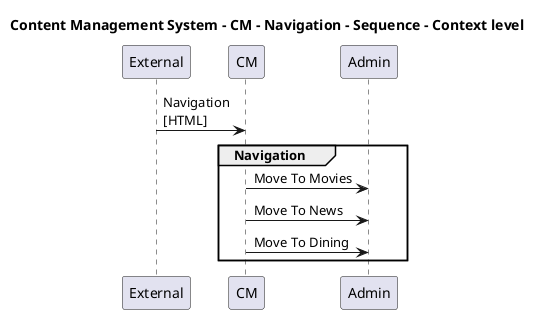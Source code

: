 @startuml

title Content Management System - CM - Navigation - Sequence - Context level

participant "External" as C4InterFlow.SoftwareSystems.ExternalSystem
participant "CM" as ContentManagementSystem.SoftwareSystems.CM
participant "Admin" as ContentManagementSystem.SoftwareSystems.Admin

C4InterFlow.SoftwareSystems.ExternalSystem -> ContentManagementSystem.SoftwareSystems.CM : Navigation\n[HTML]
group Navigation
ContentManagementSystem.SoftwareSystems.CM -> ContentManagementSystem.SoftwareSystems.Admin : Move To Movies
ContentManagementSystem.SoftwareSystems.CM -> ContentManagementSystem.SoftwareSystems.Admin : Move To News
ContentManagementSystem.SoftwareSystems.CM -> ContentManagementSystem.SoftwareSystems.Admin : Move To Dining
end


@enduml
